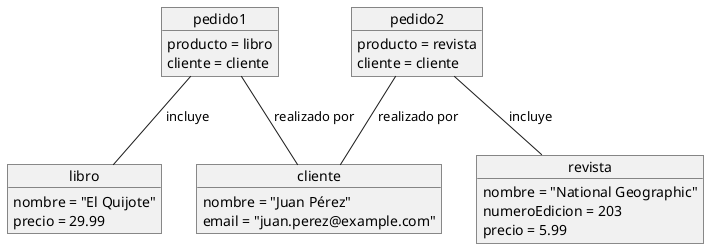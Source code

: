 @startuml
object libro {
    nombre = "El Quijote"
    precio = 29.99
}

object revista {
    nombre = "National Geographic"
    numeroEdicion = 203
    precio = 5.99
}

object cliente {
    nombre = "Juan Pérez"
    email = "juan.perez@example.com"
}

object pedido1 {
    producto = libro
    cliente = cliente
}

object pedido2 {
    producto = revista
    cliente = cliente
}

pedido1 --  libro : "incluye"
pedido1 -- cliente : "realizado por"
pedido2 -- revista : "incluye"
pedido2 -- cliente : "realizado por"
@enduml
